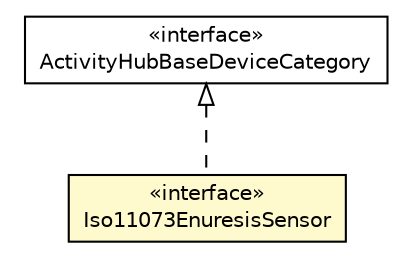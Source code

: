 #!/usr/local/bin/dot
#
# Class diagram 
# Generated by UMLGraph version R5_6-24-gf6e263 (http://www.umlgraph.org/)
#

digraph G {
	edge [fontname="Helvetica",fontsize=10,labelfontname="Helvetica",labelfontsize=10];
	node [fontname="Helvetica",fontsize=10,shape=plaintext];
	nodesep=0.25;
	ranksep=0.5;
	// org.universAAL.lddi.lib.activityhub.devicecategory.ActivityHubBaseDeviceCategory
	c4990929 [label=<<table title="org.universAAL.lddi.lib.activityhub.devicecategory.ActivityHubBaseDeviceCategory" border="0" cellborder="1" cellspacing="0" cellpadding="2" port="p" href="./ActivityHubBaseDeviceCategory.html">
		<tr><td><table border="0" cellspacing="0" cellpadding="1">
<tr><td align="center" balign="center"> &#171;interface&#187; </td></tr>
<tr><td align="center" balign="center"> ActivityHubBaseDeviceCategory </td></tr>
		</table></td></tr>
		</table>>, URL="./ActivityHubBaseDeviceCategory.html", fontname="Helvetica", fontcolor="black", fontsize=10.0];
	// org.universAAL.lddi.lib.activityhub.devicecategory.Iso11073EnuresisSensor
	c4990939 [label=<<table title="org.universAAL.lddi.lib.activityhub.devicecategory.Iso11073EnuresisSensor" border="0" cellborder="1" cellspacing="0" cellpadding="2" port="p" bgcolor="lemonChiffon" href="./Iso11073EnuresisSensor.html">
		<tr><td><table border="0" cellspacing="0" cellpadding="1">
<tr><td align="center" balign="center"> &#171;interface&#187; </td></tr>
<tr><td align="center" balign="center"> Iso11073EnuresisSensor </td></tr>
		</table></td></tr>
		</table>>, URL="./Iso11073EnuresisSensor.html", fontname="Helvetica", fontcolor="black", fontsize=10.0];
	//org.universAAL.lddi.lib.activityhub.devicecategory.Iso11073EnuresisSensor implements org.universAAL.lddi.lib.activityhub.devicecategory.ActivityHubBaseDeviceCategory
	c4990929:p -> c4990939:p [dir=back,arrowtail=empty,style=dashed];
}

